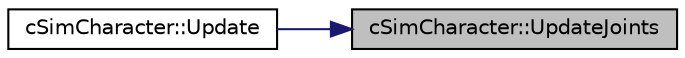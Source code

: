 digraph "cSimCharacter::UpdateJoints"
{
 // LATEX_PDF_SIZE
  edge [fontname="Helvetica",fontsize="10",labelfontname="Helvetica",labelfontsize="10"];
  node [fontname="Helvetica",fontsize="10",shape=record];
  rankdir="RL";
  Node1 [label="cSimCharacter::UpdateJoints",height=0.2,width=0.4,color="black", fillcolor="grey75", style="filled", fontcolor="black",tooltip=" "];
  Node1 -> Node2 [dir="back",color="midnightblue",fontsize="10",style="solid",fontname="Helvetica"];
  Node2 [label="cSimCharacter::Update",height=0.2,width=0.4,color="black", fillcolor="white", style="filled",URL="$classc_sim_character.html#a08502801e86cf01ad5066981fee504ed",tooltip=" "];
}

